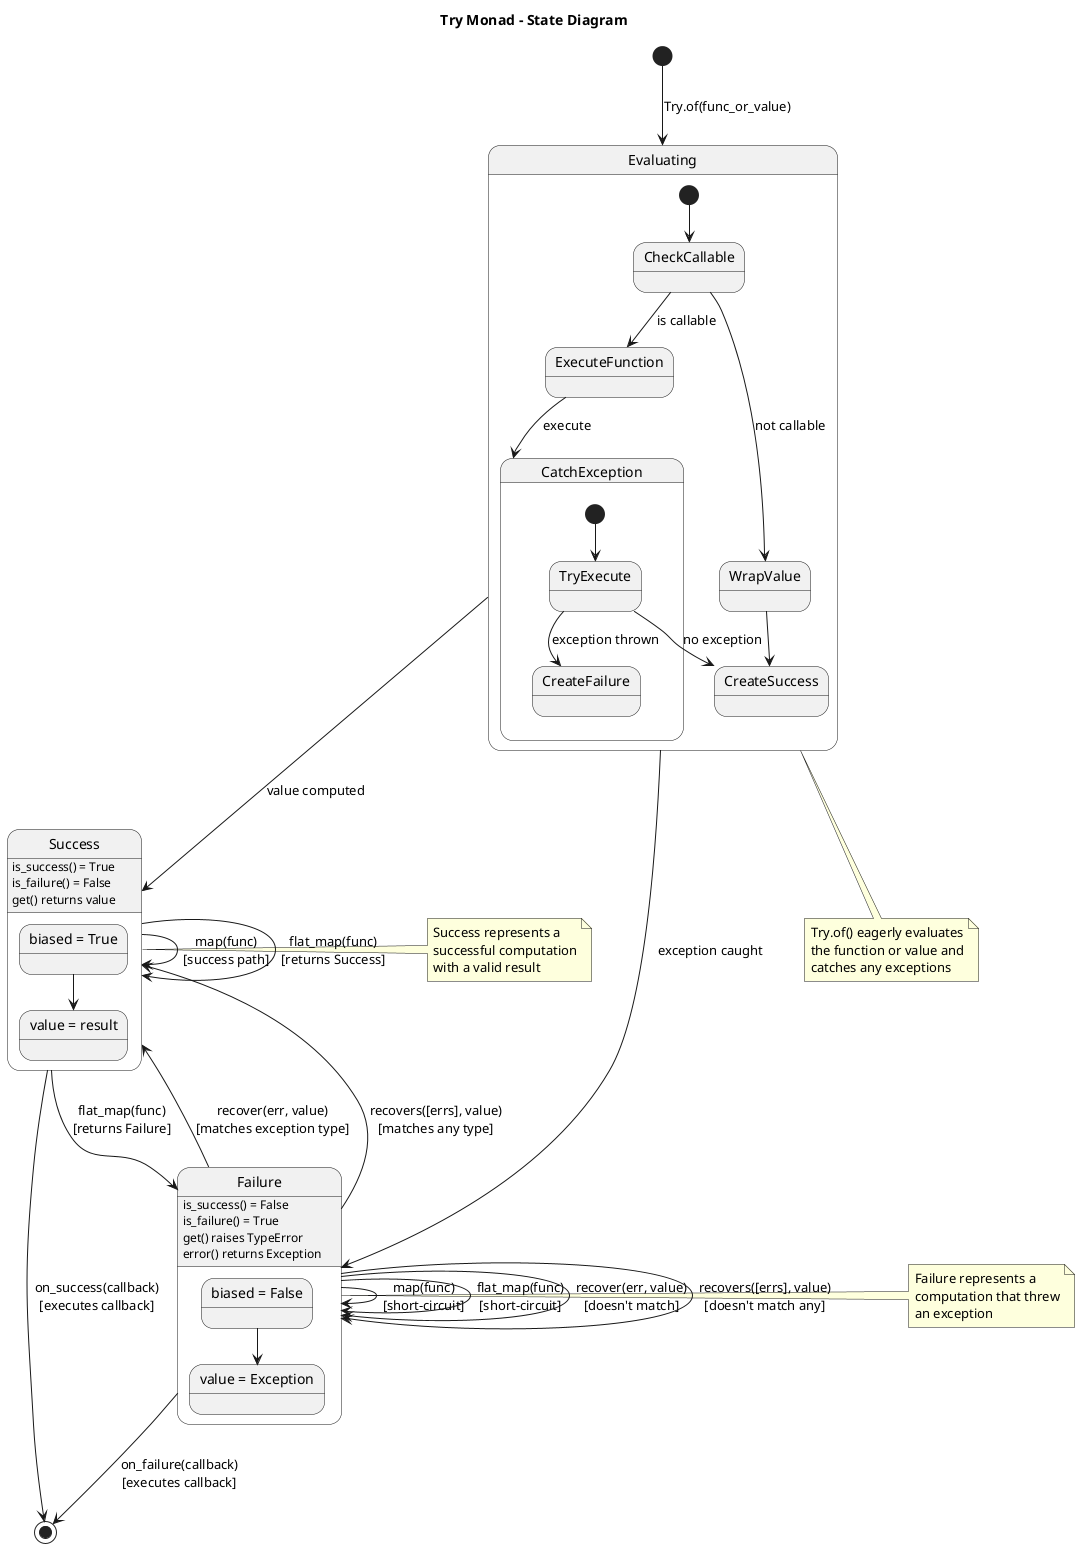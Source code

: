 @startuml try_state

title Try Monad - State Diagram

[*] --> Evaluating : Try.of(func_or_value)

state Evaluating {
    [*] --> CheckCallable
    CheckCallable --> ExecuteFunction : is callable
    CheckCallable --> WrapValue : not callable
    
    ExecuteFunction --> CatchException : execute
    WrapValue --> CreateSuccess
    
    state CatchException {
        [*] --> TryExecute
        TryExecute --> CreateSuccess : no exception
        TryExecute --> CreateFailure : exception thrown
    }
}

Evaluating --> Success : value computed
Evaluating --> Failure : exception caught

state Success {
    state "biased = True" as S1
    state "value = result" as S2
    S1 --> S2
    
    Success : is_success() = True
    Success : is_failure() = False
    Success : get() returns value
}

state Failure {
    state "biased = False" as F1
    state "value = Exception" as F2
    F1 --> F2
    
    Failure : is_success() = False
    Failure : is_failure() = True
    Failure : get() raises TypeError
    Failure : error() returns Exception
}

Success --> Success : map(func)\n[success path]
Success --> Success : flat_map(func)\n[returns Success]
Success --> Failure : flat_map(func)\n[returns Failure]

Failure --> Failure : map(func)\n[short-circuit]
Failure --> Failure : flat_map(func)\n[short-circuit]

Failure --> Success : recover(err, value)\n[matches exception type]
Failure --> Failure : recover(err, value)\n[doesn't match]

Failure --> Success : recovers([errs], value)\n[matches any type]
Failure --> Failure : recovers([errs], value)\n[doesn't match any]

Success --> [*] : on_success(callback)\n[executes callback]
Failure --> [*] : on_failure(callback)\n[executes callback]

note right of Success
    Success represents a 
    successful computation
    with a valid result
end note

note right of Failure
    Failure represents a 
    computation that threw
    an exception
end note

note bottom of Evaluating
    Try.of() eagerly evaluates
    the function or value and
    catches any exceptions
end note

@enduml

